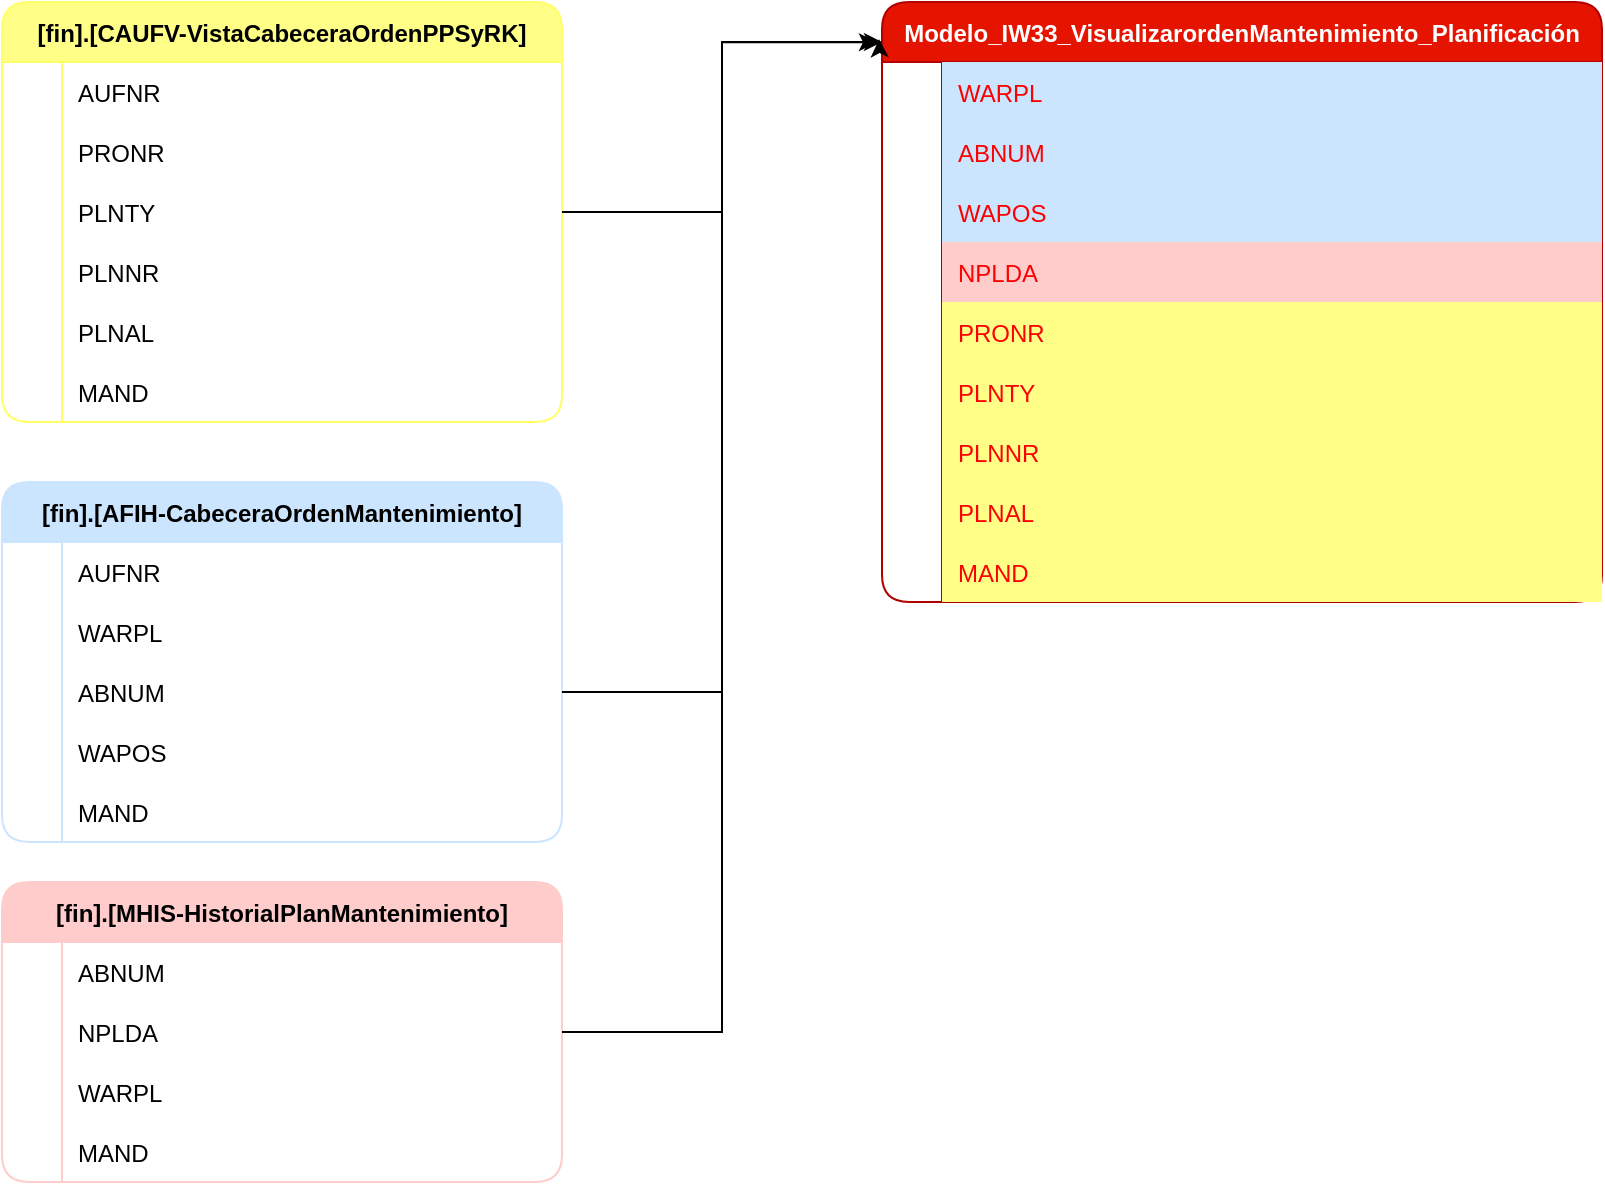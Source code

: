 <mxfile version="21.6.2" type="github">
  <diagram id="R2lEEEUBdFMjLlhIrx00" name="Page-1">
    <mxGraphModel dx="1172" dy="674" grid="0" gridSize="10" guides="1" tooltips="1" connect="1" arrows="1" fold="1" page="1" pageScale="1" pageWidth="850" pageHeight="1100" math="0" shadow="0" extFonts="Permanent Marker^https://fonts.googleapis.com/css?family=Permanent+Marker">
      <root>
        <mxCell id="0" />
        <mxCell id="1" parent="0" />
        <mxCell id="Yfy5IZ_pVCx8_Dp_kJbK-1" value="Modelo_IW33_VisualizarordenMantenimiento_Planificación" style="shape=table;startSize=30;container=1;collapsible=1;childLayout=tableLayout;fixedRows=1;rowLines=0;fontStyle=1;align=center;resizeLast=1;rounded=1;fillColor=#e51400;fontColor=#ffffff;strokeColor=#B20000;" vertex="1" parent="1">
          <mxGeometry x="480" y="80" width="360" height="300" as="geometry" />
        </mxCell>
        <mxCell id="Yfy5IZ_pVCx8_Dp_kJbK-2" value="" style="shape=tableRow;horizontal=0;startSize=0;swimlaneHead=0;swimlaneBody=0;fillColor=none;collapsible=0;dropTarget=0;points=[[0,0.5],[1,0.5]];portConstraint=eastwest;strokeColor=inherit;top=0;left=0;right=0;bottom=0;" vertex="1" parent="Yfy5IZ_pVCx8_Dp_kJbK-1">
          <mxGeometry y="30" width="360" height="30" as="geometry" />
        </mxCell>
        <mxCell id="Yfy5IZ_pVCx8_Dp_kJbK-3" value="" style="shape=partialRectangle;overflow=hidden;connectable=0;fillColor=none;strokeColor=inherit;top=0;left=0;bottom=0;right=0;" vertex="1" parent="Yfy5IZ_pVCx8_Dp_kJbK-2">
          <mxGeometry width="30" height="30" as="geometry">
            <mxRectangle width="30" height="30" as="alternateBounds" />
          </mxGeometry>
        </mxCell>
        <mxCell id="Yfy5IZ_pVCx8_Dp_kJbK-4" value="WARPL" style="shape=partialRectangle;overflow=hidden;connectable=0;fillColor=#cce5ff;align=left;strokeColor=#36393d;top=0;left=0;bottom=0;right=0;spacingLeft=6;fontColor=#FF0000;" vertex="1" parent="Yfy5IZ_pVCx8_Dp_kJbK-2">
          <mxGeometry x="30" width="330" height="30" as="geometry">
            <mxRectangle width="330" height="30" as="alternateBounds" />
          </mxGeometry>
        </mxCell>
        <mxCell id="Yfy5IZ_pVCx8_Dp_kJbK-5" value="" style="shape=tableRow;horizontal=0;startSize=0;swimlaneHead=0;swimlaneBody=0;fillColor=none;collapsible=0;dropTarget=0;points=[[0,0.5],[1,0.5]];portConstraint=eastwest;strokeColor=inherit;top=0;left=0;right=0;bottom=0;" vertex="1" parent="Yfy5IZ_pVCx8_Dp_kJbK-1">
          <mxGeometry y="60" width="360" height="30" as="geometry" />
        </mxCell>
        <mxCell id="Yfy5IZ_pVCx8_Dp_kJbK-6" value="" style="shape=partialRectangle;overflow=hidden;connectable=0;fillColor=none;strokeColor=inherit;top=0;left=0;bottom=0;right=0;" vertex="1" parent="Yfy5IZ_pVCx8_Dp_kJbK-5">
          <mxGeometry width="30" height="30" as="geometry">
            <mxRectangle width="30" height="30" as="alternateBounds" />
          </mxGeometry>
        </mxCell>
        <mxCell id="Yfy5IZ_pVCx8_Dp_kJbK-7" value="ABNUM" style="shape=partialRectangle;overflow=hidden;connectable=0;fillColor=#cce5ff;align=left;strokeColor=#36393d;top=0;left=0;bottom=0;right=0;spacingLeft=6;fontColor=#FF0000;" vertex="1" parent="Yfy5IZ_pVCx8_Dp_kJbK-5">
          <mxGeometry x="30" width="330" height="30" as="geometry">
            <mxRectangle width="330" height="30" as="alternateBounds" />
          </mxGeometry>
        </mxCell>
        <mxCell id="Yfy5IZ_pVCx8_Dp_kJbK-8" value="" style="shape=tableRow;horizontal=0;startSize=0;swimlaneHead=0;swimlaneBody=0;fillColor=none;collapsible=0;dropTarget=0;points=[[0,0.5],[1,0.5]];portConstraint=eastwest;strokeColor=inherit;top=0;left=0;right=0;bottom=0;" vertex="1" parent="Yfy5IZ_pVCx8_Dp_kJbK-1">
          <mxGeometry y="90" width="360" height="30" as="geometry" />
        </mxCell>
        <mxCell id="Yfy5IZ_pVCx8_Dp_kJbK-9" value="" style="shape=partialRectangle;overflow=hidden;connectable=0;fillColor=none;strokeColor=inherit;top=0;left=0;bottom=0;right=0;" vertex="1" parent="Yfy5IZ_pVCx8_Dp_kJbK-8">
          <mxGeometry width="30" height="30" as="geometry">
            <mxRectangle width="30" height="30" as="alternateBounds" />
          </mxGeometry>
        </mxCell>
        <mxCell id="Yfy5IZ_pVCx8_Dp_kJbK-10" value="WAPOS" style="shape=partialRectangle;overflow=hidden;connectable=0;fillColor=#cce5ff;align=left;strokeColor=#36393d;top=0;left=0;bottom=0;right=0;spacingLeft=6;fontColor=#FF0000;" vertex="1" parent="Yfy5IZ_pVCx8_Dp_kJbK-8">
          <mxGeometry x="30" width="330" height="30" as="geometry">
            <mxRectangle width="330" height="30" as="alternateBounds" />
          </mxGeometry>
        </mxCell>
        <mxCell id="Yfy5IZ_pVCx8_Dp_kJbK-11" value="" style="shape=tableRow;horizontal=0;startSize=0;swimlaneHead=0;swimlaneBody=0;fillColor=none;collapsible=0;dropTarget=0;points=[[0,0.5],[1,0.5]];portConstraint=eastwest;strokeColor=inherit;top=0;left=0;right=0;bottom=0;" vertex="1" parent="Yfy5IZ_pVCx8_Dp_kJbK-1">
          <mxGeometry y="120" width="360" height="30" as="geometry" />
        </mxCell>
        <mxCell id="Yfy5IZ_pVCx8_Dp_kJbK-12" value="" style="shape=partialRectangle;overflow=hidden;connectable=0;fillColor=none;strokeColor=inherit;top=0;left=0;bottom=0;right=0;" vertex="1" parent="Yfy5IZ_pVCx8_Dp_kJbK-11">
          <mxGeometry width="30" height="30" as="geometry">
            <mxRectangle width="30" height="30" as="alternateBounds" />
          </mxGeometry>
        </mxCell>
        <mxCell id="Yfy5IZ_pVCx8_Dp_kJbK-13" value="NPLDA" style="shape=partialRectangle;overflow=hidden;connectable=0;fillColor=#ffcccc;align=left;strokeColor=#36393d;top=0;left=0;bottom=0;right=0;spacingLeft=6;fontColor=#FF0000;" vertex="1" parent="Yfy5IZ_pVCx8_Dp_kJbK-11">
          <mxGeometry x="30" width="330" height="30" as="geometry">
            <mxRectangle width="330" height="30" as="alternateBounds" />
          </mxGeometry>
        </mxCell>
        <mxCell id="Yfy5IZ_pVCx8_Dp_kJbK-14" value="" style="shape=tableRow;horizontal=0;startSize=0;swimlaneHead=0;swimlaneBody=0;fillColor=none;collapsible=0;dropTarget=0;points=[[0,0.5],[1,0.5]];portConstraint=eastwest;strokeColor=inherit;top=0;left=0;right=0;bottom=0;" vertex="1" parent="Yfy5IZ_pVCx8_Dp_kJbK-1">
          <mxGeometry y="150" width="360" height="30" as="geometry" />
        </mxCell>
        <mxCell id="Yfy5IZ_pVCx8_Dp_kJbK-15" value="" style="shape=partialRectangle;overflow=hidden;connectable=0;fillColor=none;strokeColor=inherit;top=0;left=0;bottom=0;right=0;" vertex="1" parent="Yfy5IZ_pVCx8_Dp_kJbK-14">
          <mxGeometry width="30" height="30" as="geometry">
            <mxRectangle width="30" height="30" as="alternateBounds" />
          </mxGeometry>
        </mxCell>
        <mxCell id="Yfy5IZ_pVCx8_Dp_kJbK-16" value="PRONR" style="shape=partialRectangle;overflow=hidden;connectable=0;fillColor=#ffff88;align=left;strokeColor=#36393d;top=0;left=0;bottom=0;right=0;spacingLeft=6;fontColor=#FF0000;" vertex="1" parent="Yfy5IZ_pVCx8_Dp_kJbK-14">
          <mxGeometry x="30" width="330" height="30" as="geometry">
            <mxRectangle width="330" height="30" as="alternateBounds" />
          </mxGeometry>
        </mxCell>
        <mxCell id="Yfy5IZ_pVCx8_Dp_kJbK-17" value="" style="shape=tableRow;horizontal=0;startSize=0;swimlaneHead=0;swimlaneBody=0;fillColor=none;collapsible=0;dropTarget=0;points=[[0,0.5],[1,0.5]];portConstraint=eastwest;strokeColor=inherit;top=0;left=0;right=0;bottom=0;" vertex="1" parent="Yfy5IZ_pVCx8_Dp_kJbK-1">
          <mxGeometry y="180" width="360" height="30" as="geometry" />
        </mxCell>
        <mxCell id="Yfy5IZ_pVCx8_Dp_kJbK-18" value="" style="shape=partialRectangle;overflow=hidden;connectable=0;fillColor=none;strokeColor=inherit;top=0;left=0;bottom=0;right=0;" vertex="1" parent="Yfy5IZ_pVCx8_Dp_kJbK-17">
          <mxGeometry width="30" height="30" as="geometry">
            <mxRectangle width="30" height="30" as="alternateBounds" />
          </mxGeometry>
        </mxCell>
        <mxCell id="Yfy5IZ_pVCx8_Dp_kJbK-19" value="PLNTY" style="shape=partialRectangle;overflow=hidden;connectable=0;fillColor=#ffff88;align=left;strokeColor=#36393d;top=0;left=0;bottom=0;right=0;spacingLeft=6;fontColor=#FF0000;" vertex="1" parent="Yfy5IZ_pVCx8_Dp_kJbK-17">
          <mxGeometry x="30" width="330" height="30" as="geometry">
            <mxRectangle width="330" height="30" as="alternateBounds" />
          </mxGeometry>
        </mxCell>
        <mxCell id="Yfy5IZ_pVCx8_Dp_kJbK-20" value="" style="shape=tableRow;horizontal=0;startSize=0;swimlaneHead=0;swimlaneBody=0;fillColor=none;collapsible=0;dropTarget=0;points=[[0,0.5],[1,0.5]];portConstraint=eastwest;strokeColor=inherit;top=0;left=0;right=0;bottom=0;" vertex="1" parent="Yfy5IZ_pVCx8_Dp_kJbK-1">
          <mxGeometry y="210" width="360" height="30" as="geometry" />
        </mxCell>
        <mxCell id="Yfy5IZ_pVCx8_Dp_kJbK-21" value="" style="shape=partialRectangle;overflow=hidden;connectable=0;fillColor=none;strokeColor=inherit;top=0;left=0;bottom=0;right=0;" vertex="1" parent="Yfy5IZ_pVCx8_Dp_kJbK-20">
          <mxGeometry width="30" height="30" as="geometry">
            <mxRectangle width="30" height="30" as="alternateBounds" />
          </mxGeometry>
        </mxCell>
        <mxCell id="Yfy5IZ_pVCx8_Dp_kJbK-22" value="PLNNR" style="shape=partialRectangle;overflow=hidden;connectable=0;fillColor=#ffff88;align=left;strokeColor=#36393d;top=0;left=0;bottom=0;right=0;spacingLeft=6;fontColor=#FF0000;" vertex="1" parent="Yfy5IZ_pVCx8_Dp_kJbK-20">
          <mxGeometry x="30" width="330" height="30" as="geometry">
            <mxRectangle width="330" height="30" as="alternateBounds" />
          </mxGeometry>
        </mxCell>
        <mxCell id="Yfy5IZ_pVCx8_Dp_kJbK-23" value="" style="shape=tableRow;horizontal=0;startSize=0;swimlaneHead=0;swimlaneBody=0;fillColor=none;collapsible=0;dropTarget=0;points=[[0,0.5],[1,0.5]];portConstraint=eastwest;strokeColor=inherit;top=0;left=0;right=0;bottom=0;" vertex="1" parent="Yfy5IZ_pVCx8_Dp_kJbK-1">
          <mxGeometry y="240" width="360" height="30" as="geometry" />
        </mxCell>
        <mxCell id="Yfy5IZ_pVCx8_Dp_kJbK-24" value="" style="shape=partialRectangle;overflow=hidden;connectable=0;fillColor=none;strokeColor=inherit;top=0;left=0;bottom=0;right=0;" vertex="1" parent="Yfy5IZ_pVCx8_Dp_kJbK-23">
          <mxGeometry width="30" height="30" as="geometry">
            <mxRectangle width="30" height="30" as="alternateBounds" />
          </mxGeometry>
        </mxCell>
        <mxCell id="Yfy5IZ_pVCx8_Dp_kJbK-25" value="PLNAL" style="shape=partialRectangle;overflow=hidden;connectable=0;fillColor=#ffff88;align=left;strokeColor=#36393d;top=0;left=0;bottom=0;right=0;spacingLeft=6;fontColor=#FF0000;" vertex="1" parent="Yfy5IZ_pVCx8_Dp_kJbK-23">
          <mxGeometry x="30" width="330" height="30" as="geometry">
            <mxRectangle width="330" height="30" as="alternateBounds" />
          </mxGeometry>
        </mxCell>
        <mxCell id="Yfy5IZ_pVCx8_Dp_kJbK-26" value="" style="shape=tableRow;horizontal=0;startSize=0;swimlaneHead=0;swimlaneBody=0;fillColor=none;collapsible=0;dropTarget=0;points=[[0,0.5],[1,0.5]];portConstraint=eastwest;strokeColor=inherit;top=0;left=0;right=0;bottom=0;" vertex="1" parent="Yfy5IZ_pVCx8_Dp_kJbK-1">
          <mxGeometry y="270" width="360" height="30" as="geometry" />
        </mxCell>
        <mxCell id="Yfy5IZ_pVCx8_Dp_kJbK-27" value="" style="shape=partialRectangle;overflow=hidden;connectable=0;fillColor=none;strokeColor=inherit;top=0;left=0;bottom=0;right=0;" vertex="1" parent="Yfy5IZ_pVCx8_Dp_kJbK-26">
          <mxGeometry width="30" height="30" as="geometry">
            <mxRectangle width="30" height="30" as="alternateBounds" />
          </mxGeometry>
        </mxCell>
        <mxCell id="Yfy5IZ_pVCx8_Dp_kJbK-28" value="MAND" style="shape=partialRectangle;overflow=hidden;connectable=0;fillColor=#ffff88;align=left;strokeColor=#36393d;top=0;left=0;bottom=0;right=0;spacingLeft=6;fontColor=#FF0000;" vertex="1" parent="Yfy5IZ_pVCx8_Dp_kJbK-26">
          <mxGeometry x="30" width="330" height="30" as="geometry">
            <mxRectangle width="330" height="30" as="alternateBounds" />
          </mxGeometry>
        </mxCell>
        <mxCell id="Yfy5IZ_pVCx8_Dp_kJbK-29" value="[fin].[CAUFV-VistaCabeceraOrdenPPSyRK]" style="shape=table;startSize=30;container=1;collapsible=1;childLayout=tableLayout;fixedRows=1;rowLines=0;fontStyle=1;align=center;resizeLast=1;rounded=1;fillColor=#ffff88;strokeColor=#FFFF66;" vertex="1" parent="1">
          <mxGeometry x="40" y="80" width="280" height="210" as="geometry" />
        </mxCell>
        <mxCell id="Yfy5IZ_pVCx8_Dp_kJbK-30" value="" style="shape=tableRow;horizontal=0;startSize=0;swimlaneHead=0;swimlaneBody=0;fillColor=none;collapsible=0;dropTarget=0;points=[[0,0.5],[1,0.5]];portConstraint=eastwest;strokeColor=inherit;top=0;left=0;right=0;bottom=0;" vertex="1" parent="Yfy5IZ_pVCx8_Dp_kJbK-29">
          <mxGeometry y="30" width="280" height="30" as="geometry" />
        </mxCell>
        <mxCell id="Yfy5IZ_pVCx8_Dp_kJbK-31" value="" style="shape=partialRectangle;overflow=hidden;connectable=0;fillColor=none;strokeColor=inherit;top=0;left=0;bottom=0;right=0;" vertex="1" parent="Yfy5IZ_pVCx8_Dp_kJbK-30">
          <mxGeometry width="30" height="30" as="geometry">
            <mxRectangle width="30" height="30" as="alternateBounds" />
          </mxGeometry>
        </mxCell>
        <mxCell id="Yfy5IZ_pVCx8_Dp_kJbK-32" value="AUFNR" style="shape=partialRectangle;overflow=hidden;connectable=0;fillColor=none;align=left;strokeColor=inherit;top=0;left=0;bottom=0;right=0;spacingLeft=6;" vertex="1" parent="Yfy5IZ_pVCx8_Dp_kJbK-30">
          <mxGeometry x="30" width="250" height="30" as="geometry">
            <mxRectangle width="250" height="30" as="alternateBounds" />
          </mxGeometry>
        </mxCell>
        <mxCell id="Yfy5IZ_pVCx8_Dp_kJbK-33" value="" style="shape=tableRow;horizontal=0;startSize=0;swimlaneHead=0;swimlaneBody=0;fillColor=none;collapsible=0;dropTarget=0;points=[[0,0.5],[1,0.5]];portConstraint=eastwest;strokeColor=inherit;top=0;left=0;right=0;bottom=0;" vertex="1" parent="Yfy5IZ_pVCx8_Dp_kJbK-29">
          <mxGeometry y="60" width="280" height="30" as="geometry" />
        </mxCell>
        <mxCell id="Yfy5IZ_pVCx8_Dp_kJbK-34" value="" style="shape=partialRectangle;overflow=hidden;connectable=0;fillColor=none;strokeColor=inherit;top=0;left=0;bottom=0;right=0;" vertex="1" parent="Yfy5IZ_pVCx8_Dp_kJbK-33">
          <mxGeometry width="30" height="30" as="geometry">
            <mxRectangle width="30" height="30" as="alternateBounds" />
          </mxGeometry>
        </mxCell>
        <mxCell id="Yfy5IZ_pVCx8_Dp_kJbK-35" value="PRONR" style="shape=partialRectangle;overflow=hidden;connectable=0;fillColor=none;align=left;strokeColor=inherit;top=0;left=0;bottom=0;right=0;spacingLeft=6;" vertex="1" parent="Yfy5IZ_pVCx8_Dp_kJbK-33">
          <mxGeometry x="30" width="250" height="30" as="geometry">
            <mxRectangle width="250" height="30" as="alternateBounds" />
          </mxGeometry>
        </mxCell>
        <mxCell id="Yfy5IZ_pVCx8_Dp_kJbK-36" value="" style="shape=tableRow;horizontal=0;startSize=0;swimlaneHead=0;swimlaneBody=0;fillColor=none;collapsible=0;dropTarget=0;points=[[0,0.5],[1,0.5]];portConstraint=eastwest;strokeColor=inherit;top=0;left=0;right=0;bottom=0;" vertex="1" parent="Yfy5IZ_pVCx8_Dp_kJbK-29">
          <mxGeometry y="90" width="280" height="30" as="geometry" />
        </mxCell>
        <mxCell id="Yfy5IZ_pVCx8_Dp_kJbK-37" value="" style="shape=partialRectangle;overflow=hidden;connectable=0;fillColor=none;strokeColor=inherit;top=0;left=0;bottom=0;right=0;" vertex="1" parent="Yfy5IZ_pVCx8_Dp_kJbK-36">
          <mxGeometry width="30" height="30" as="geometry">
            <mxRectangle width="30" height="30" as="alternateBounds" />
          </mxGeometry>
        </mxCell>
        <mxCell id="Yfy5IZ_pVCx8_Dp_kJbK-38" value="PLNTY" style="shape=partialRectangle;overflow=hidden;connectable=0;fillColor=none;align=left;strokeColor=inherit;top=0;left=0;bottom=0;right=0;spacingLeft=6;" vertex="1" parent="Yfy5IZ_pVCx8_Dp_kJbK-36">
          <mxGeometry x="30" width="250" height="30" as="geometry">
            <mxRectangle width="250" height="30" as="alternateBounds" />
          </mxGeometry>
        </mxCell>
        <mxCell id="Yfy5IZ_pVCx8_Dp_kJbK-39" value="" style="shape=tableRow;horizontal=0;startSize=0;swimlaneHead=0;swimlaneBody=0;fillColor=none;collapsible=0;dropTarget=0;points=[[0,0.5],[1,0.5]];portConstraint=eastwest;strokeColor=inherit;top=0;left=0;right=0;bottom=0;" vertex="1" parent="Yfy5IZ_pVCx8_Dp_kJbK-29">
          <mxGeometry y="120" width="280" height="30" as="geometry" />
        </mxCell>
        <mxCell id="Yfy5IZ_pVCx8_Dp_kJbK-40" value="" style="shape=partialRectangle;overflow=hidden;connectable=0;fillColor=none;strokeColor=inherit;top=0;left=0;bottom=0;right=0;" vertex="1" parent="Yfy5IZ_pVCx8_Dp_kJbK-39">
          <mxGeometry width="30" height="30" as="geometry">
            <mxRectangle width="30" height="30" as="alternateBounds" />
          </mxGeometry>
        </mxCell>
        <mxCell id="Yfy5IZ_pVCx8_Dp_kJbK-41" value="PLNNR" style="shape=partialRectangle;overflow=hidden;connectable=0;fillColor=none;align=left;strokeColor=inherit;top=0;left=0;bottom=0;right=0;spacingLeft=6;" vertex="1" parent="Yfy5IZ_pVCx8_Dp_kJbK-39">
          <mxGeometry x="30" width="250" height="30" as="geometry">
            <mxRectangle width="250" height="30" as="alternateBounds" />
          </mxGeometry>
        </mxCell>
        <mxCell id="Yfy5IZ_pVCx8_Dp_kJbK-42" value="" style="shape=tableRow;horizontal=0;startSize=0;swimlaneHead=0;swimlaneBody=0;fillColor=none;collapsible=0;dropTarget=0;points=[[0,0.5],[1,0.5]];portConstraint=eastwest;strokeColor=inherit;top=0;left=0;right=0;bottom=0;" vertex="1" parent="Yfy5IZ_pVCx8_Dp_kJbK-29">
          <mxGeometry y="150" width="280" height="30" as="geometry" />
        </mxCell>
        <mxCell id="Yfy5IZ_pVCx8_Dp_kJbK-43" value="" style="shape=partialRectangle;overflow=hidden;connectable=0;fillColor=none;strokeColor=inherit;top=0;left=0;bottom=0;right=0;" vertex="1" parent="Yfy5IZ_pVCx8_Dp_kJbK-42">
          <mxGeometry width="30" height="30" as="geometry">
            <mxRectangle width="30" height="30" as="alternateBounds" />
          </mxGeometry>
        </mxCell>
        <mxCell id="Yfy5IZ_pVCx8_Dp_kJbK-44" value="PLNAL" style="shape=partialRectangle;overflow=hidden;connectable=0;fillColor=none;align=left;strokeColor=inherit;top=0;left=0;bottom=0;right=0;spacingLeft=6;" vertex="1" parent="Yfy5IZ_pVCx8_Dp_kJbK-42">
          <mxGeometry x="30" width="250" height="30" as="geometry">
            <mxRectangle width="250" height="30" as="alternateBounds" />
          </mxGeometry>
        </mxCell>
        <mxCell id="Yfy5IZ_pVCx8_Dp_kJbK-45" value="" style="shape=tableRow;horizontal=0;startSize=0;swimlaneHead=0;swimlaneBody=0;fillColor=none;collapsible=0;dropTarget=0;points=[[0,0.5],[1,0.5]];portConstraint=eastwest;strokeColor=inherit;top=0;left=0;right=0;bottom=0;" vertex="1" parent="Yfy5IZ_pVCx8_Dp_kJbK-29">
          <mxGeometry y="180" width="280" height="30" as="geometry" />
        </mxCell>
        <mxCell id="Yfy5IZ_pVCx8_Dp_kJbK-46" value="" style="shape=partialRectangle;overflow=hidden;connectable=0;fillColor=none;strokeColor=inherit;top=0;left=0;bottom=0;right=0;" vertex="1" parent="Yfy5IZ_pVCx8_Dp_kJbK-45">
          <mxGeometry width="30" height="30" as="geometry">
            <mxRectangle width="30" height="30" as="alternateBounds" />
          </mxGeometry>
        </mxCell>
        <mxCell id="Yfy5IZ_pVCx8_Dp_kJbK-47" value="MAND" style="shape=partialRectangle;overflow=hidden;connectable=0;fillColor=none;align=left;strokeColor=inherit;top=0;left=0;bottom=0;right=0;spacingLeft=6;" vertex="1" parent="Yfy5IZ_pVCx8_Dp_kJbK-45">
          <mxGeometry x="30" width="250" height="30" as="geometry">
            <mxRectangle width="250" height="30" as="alternateBounds" />
          </mxGeometry>
        </mxCell>
        <mxCell id="Yfy5IZ_pVCx8_Dp_kJbK-48" value="[fin].[AFIH-CabeceraOrdenMantenimiento]" style="shape=table;startSize=30;container=1;collapsible=1;childLayout=tableLayout;fixedRows=1;rowLines=0;fontStyle=1;align=center;resizeLast=1;rounded=1;fillColor=#cce5ff;strokeColor=#CCE5FF;" vertex="1" parent="1">
          <mxGeometry x="40" y="320" width="280" height="180" as="geometry" />
        </mxCell>
        <mxCell id="Yfy5IZ_pVCx8_Dp_kJbK-49" value="" style="shape=tableRow;horizontal=0;startSize=0;swimlaneHead=0;swimlaneBody=0;fillColor=none;collapsible=0;dropTarget=0;points=[[0,0.5],[1,0.5]];portConstraint=eastwest;strokeColor=inherit;top=0;left=0;right=0;bottom=0;" vertex="1" parent="Yfy5IZ_pVCx8_Dp_kJbK-48">
          <mxGeometry y="30" width="280" height="30" as="geometry" />
        </mxCell>
        <mxCell id="Yfy5IZ_pVCx8_Dp_kJbK-50" value="" style="shape=partialRectangle;overflow=hidden;connectable=0;fillColor=none;strokeColor=inherit;top=0;left=0;bottom=0;right=0;" vertex="1" parent="Yfy5IZ_pVCx8_Dp_kJbK-49">
          <mxGeometry width="30" height="30" as="geometry">
            <mxRectangle width="30" height="30" as="alternateBounds" />
          </mxGeometry>
        </mxCell>
        <mxCell id="Yfy5IZ_pVCx8_Dp_kJbK-51" value="AUFNR" style="shape=partialRectangle;overflow=hidden;connectable=0;fillColor=none;align=left;strokeColor=inherit;top=0;left=0;bottom=0;right=0;spacingLeft=6;" vertex="1" parent="Yfy5IZ_pVCx8_Dp_kJbK-49">
          <mxGeometry x="30" width="250" height="30" as="geometry">
            <mxRectangle width="250" height="30" as="alternateBounds" />
          </mxGeometry>
        </mxCell>
        <mxCell id="Yfy5IZ_pVCx8_Dp_kJbK-52" value="" style="shape=tableRow;horizontal=0;startSize=0;swimlaneHead=0;swimlaneBody=0;fillColor=none;collapsible=0;dropTarget=0;points=[[0,0.5],[1,0.5]];portConstraint=eastwest;strokeColor=inherit;top=0;left=0;right=0;bottom=0;" vertex="1" parent="Yfy5IZ_pVCx8_Dp_kJbK-48">
          <mxGeometry y="60" width="280" height="30" as="geometry" />
        </mxCell>
        <mxCell id="Yfy5IZ_pVCx8_Dp_kJbK-53" value="" style="shape=partialRectangle;overflow=hidden;connectable=0;fillColor=none;strokeColor=inherit;top=0;left=0;bottom=0;right=0;" vertex="1" parent="Yfy5IZ_pVCx8_Dp_kJbK-52">
          <mxGeometry width="30" height="30" as="geometry">
            <mxRectangle width="30" height="30" as="alternateBounds" />
          </mxGeometry>
        </mxCell>
        <mxCell id="Yfy5IZ_pVCx8_Dp_kJbK-54" value="WARPL" style="shape=partialRectangle;overflow=hidden;connectable=0;fillColor=none;align=left;strokeColor=inherit;top=0;left=0;bottom=0;right=0;spacingLeft=6;" vertex="1" parent="Yfy5IZ_pVCx8_Dp_kJbK-52">
          <mxGeometry x="30" width="250" height="30" as="geometry">
            <mxRectangle width="250" height="30" as="alternateBounds" />
          </mxGeometry>
        </mxCell>
        <mxCell id="Yfy5IZ_pVCx8_Dp_kJbK-55" value="" style="shape=tableRow;horizontal=0;startSize=0;swimlaneHead=0;swimlaneBody=0;fillColor=none;collapsible=0;dropTarget=0;points=[[0,0.5],[1,0.5]];portConstraint=eastwest;strokeColor=inherit;top=0;left=0;right=0;bottom=0;" vertex="1" parent="Yfy5IZ_pVCx8_Dp_kJbK-48">
          <mxGeometry y="90" width="280" height="30" as="geometry" />
        </mxCell>
        <mxCell id="Yfy5IZ_pVCx8_Dp_kJbK-56" value="" style="shape=partialRectangle;overflow=hidden;connectable=0;fillColor=none;strokeColor=inherit;top=0;left=0;bottom=0;right=0;" vertex="1" parent="Yfy5IZ_pVCx8_Dp_kJbK-55">
          <mxGeometry width="30" height="30" as="geometry">
            <mxRectangle width="30" height="30" as="alternateBounds" />
          </mxGeometry>
        </mxCell>
        <mxCell id="Yfy5IZ_pVCx8_Dp_kJbK-57" value="ABNUM" style="shape=partialRectangle;overflow=hidden;connectable=0;fillColor=none;align=left;strokeColor=inherit;top=0;left=0;bottom=0;right=0;spacingLeft=6;" vertex="1" parent="Yfy5IZ_pVCx8_Dp_kJbK-55">
          <mxGeometry x="30" width="250" height="30" as="geometry">
            <mxRectangle width="250" height="30" as="alternateBounds" />
          </mxGeometry>
        </mxCell>
        <mxCell id="Yfy5IZ_pVCx8_Dp_kJbK-58" value="" style="shape=tableRow;horizontal=0;startSize=0;swimlaneHead=0;swimlaneBody=0;fillColor=none;collapsible=0;dropTarget=0;points=[[0,0.5],[1,0.5]];portConstraint=eastwest;strokeColor=inherit;top=0;left=0;right=0;bottom=0;" vertex="1" parent="Yfy5IZ_pVCx8_Dp_kJbK-48">
          <mxGeometry y="120" width="280" height="30" as="geometry" />
        </mxCell>
        <mxCell id="Yfy5IZ_pVCx8_Dp_kJbK-59" value="" style="shape=partialRectangle;overflow=hidden;connectable=0;fillColor=none;strokeColor=inherit;top=0;left=0;bottom=0;right=0;" vertex="1" parent="Yfy5IZ_pVCx8_Dp_kJbK-58">
          <mxGeometry width="30" height="30" as="geometry">
            <mxRectangle width="30" height="30" as="alternateBounds" />
          </mxGeometry>
        </mxCell>
        <mxCell id="Yfy5IZ_pVCx8_Dp_kJbK-60" value="WAPOS" style="shape=partialRectangle;overflow=hidden;connectable=0;fillColor=none;align=left;strokeColor=inherit;top=0;left=0;bottom=0;right=0;spacingLeft=6;" vertex="1" parent="Yfy5IZ_pVCx8_Dp_kJbK-58">
          <mxGeometry x="30" width="250" height="30" as="geometry">
            <mxRectangle width="250" height="30" as="alternateBounds" />
          </mxGeometry>
        </mxCell>
        <mxCell id="Yfy5IZ_pVCx8_Dp_kJbK-61" value="" style="shape=tableRow;horizontal=0;startSize=0;swimlaneHead=0;swimlaneBody=0;fillColor=none;collapsible=0;dropTarget=0;points=[[0,0.5],[1,0.5]];portConstraint=eastwest;strokeColor=inherit;top=0;left=0;right=0;bottom=0;" vertex="1" parent="Yfy5IZ_pVCx8_Dp_kJbK-48">
          <mxGeometry y="150" width="280" height="30" as="geometry" />
        </mxCell>
        <mxCell id="Yfy5IZ_pVCx8_Dp_kJbK-62" value="" style="shape=partialRectangle;overflow=hidden;connectable=0;fillColor=none;strokeColor=inherit;top=0;left=0;bottom=0;right=0;" vertex="1" parent="Yfy5IZ_pVCx8_Dp_kJbK-61">
          <mxGeometry width="30" height="30" as="geometry">
            <mxRectangle width="30" height="30" as="alternateBounds" />
          </mxGeometry>
        </mxCell>
        <mxCell id="Yfy5IZ_pVCx8_Dp_kJbK-63" value="MAND" style="shape=partialRectangle;overflow=hidden;connectable=0;fillColor=none;align=left;strokeColor=inherit;top=0;left=0;bottom=0;right=0;spacingLeft=6;" vertex="1" parent="Yfy5IZ_pVCx8_Dp_kJbK-61">
          <mxGeometry x="30" width="250" height="30" as="geometry">
            <mxRectangle width="250" height="30" as="alternateBounds" />
          </mxGeometry>
        </mxCell>
        <mxCell id="Yfy5IZ_pVCx8_Dp_kJbK-64" value="[fin].[MHIS-HistorialPlanMantenimiento]" style="shape=table;startSize=30;container=1;collapsible=1;childLayout=tableLayout;fixedRows=1;rowLines=0;fontStyle=1;align=center;resizeLast=1;rounded=1;fillColor=#FFCCCC;strokeColor=#FFCCCC;" vertex="1" parent="1">
          <mxGeometry x="40" y="520" width="280" height="150" as="geometry" />
        </mxCell>
        <mxCell id="Yfy5IZ_pVCx8_Dp_kJbK-65" value="" style="shape=tableRow;horizontal=0;startSize=0;swimlaneHead=0;swimlaneBody=0;fillColor=none;collapsible=0;dropTarget=0;points=[[0,0.5],[1,0.5]];portConstraint=eastwest;strokeColor=inherit;top=0;left=0;right=0;bottom=0;" vertex="1" parent="Yfy5IZ_pVCx8_Dp_kJbK-64">
          <mxGeometry y="30" width="280" height="30" as="geometry" />
        </mxCell>
        <mxCell id="Yfy5IZ_pVCx8_Dp_kJbK-66" value="" style="shape=partialRectangle;overflow=hidden;connectable=0;fillColor=none;strokeColor=inherit;top=0;left=0;bottom=0;right=0;" vertex="1" parent="Yfy5IZ_pVCx8_Dp_kJbK-65">
          <mxGeometry width="30" height="30" as="geometry">
            <mxRectangle width="30" height="30" as="alternateBounds" />
          </mxGeometry>
        </mxCell>
        <mxCell id="Yfy5IZ_pVCx8_Dp_kJbK-67" value="ABNUM" style="shape=partialRectangle;overflow=hidden;connectable=0;fillColor=none;align=left;strokeColor=inherit;top=0;left=0;bottom=0;right=0;spacingLeft=6;" vertex="1" parent="Yfy5IZ_pVCx8_Dp_kJbK-65">
          <mxGeometry x="30" width="250" height="30" as="geometry">
            <mxRectangle width="250" height="30" as="alternateBounds" />
          </mxGeometry>
        </mxCell>
        <mxCell id="Yfy5IZ_pVCx8_Dp_kJbK-68" value="" style="shape=tableRow;horizontal=0;startSize=0;swimlaneHead=0;swimlaneBody=0;fillColor=none;collapsible=0;dropTarget=0;points=[[0,0.5],[1,0.5]];portConstraint=eastwest;strokeColor=inherit;top=0;left=0;right=0;bottom=0;" vertex="1" parent="Yfy5IZ_pVCx8_Dp_kJbK-64">
          <mxGeometry y="60" width="280" height="30" as="geometry" />
        </mxCell>
        <mxCell id="Yfy5IZ_pVCx8_Dp_kJbK-69" value="" style="shape=partialRectangle;overflow=hidden;connectable=0;fillColor=none;strokeColor=inherit;top=0;left=0;bottom=0;right=0;" vertex="1" parent="Yfy5IZ_pVCx8_Dp_kJbK-68">
          <mxGeometry width="30" height="30" as="geometry">
            <mxRectangle width="30" height="30" as="alternateBounds" />
          </mxGeometry>
        </mxCell>
        <mxCell id="Yfy5IZ_pVCx8_Dp_kJbK-70" value="NPLDA" style="shape=partialRectangle;overflow=hidden;connectable=0;fillColor=none;align=left;strokeColor=inherit;top=0;left=0;bottom=0;right=0;spacingLeft=6;" vertex="1" parent="Yfy5IZ_pVCx8_Dp_kJbK-68">
          <mxGeometry x="30" width="250" height="30" as="geometry">
            <mxRectangle width="250" height="30" as="alternateBounds" />
          </mxGeometry>
        </mxCell>
        <mxCell id="Yfy5IZ_pVCx8_Dp_kJbK-71" value="" style="shape=tableRow;horizontal=0;startSize=0;swimlaneHead=0;swimlaneBody=0;fillColor=none;collapsible=0;dropTarget=0;points=[[0,0.5],[1,0.5]];portConstraint=eastwest;strokeColor=inherit;top=0;left=0;right=0;bottom=0;" vertex="1" parent="Yfy5IZ_pVCx8_Dp_kJbK-64">
          <mxGeometry y="90" width="280" height="30" as="geometry" />
        </mxCell>
        <mxCell id="Yfy5IZ_pVCx8_Dp_kJbK-72" value="" style="shape=partialRectangle;overflow=hidden;connectable=0;fillColor=none;strokeColor=inherit;top=0;left=0;bottom=0;right=0;" vertex="1" parent="Yfy5IZ_pVCx8_Dp_kJbK-71">
          <mxGeometry width="30" height="30" as="geometry">
            <mxRectangle width="30" height="30" as="alternateBounds" />
          </mxGeometry>
        </mxCell>
        <mxCell id="Yfy5IZ_pVCx8_Dp_kJbK-73" value="WARPL" style="shape=partialRectangle;overflow=hidden;connectable=0;fillColor=none;align=left;strokeColor=inherit;top=0;left=0;bottom=0;right=0;spacingLeft=6;" vertex="1" parent="Yfy5IZ_pVCx8_Dp_kJbK-71">
          <mxGeometry x="30" width="250" height="30" as="geometry">
            <mxRectangle width="250" height="30" as="alternateBounds" />
          </mxGeometry>
        </mxCell>
        <mxCell id="Yfy5IZ_pVCx8_Dp_kJbK-74" value="" style="shape=tableRow;horizontal=0;startSize=0;swimlaneHead=0;swimlaneBody=0;fillColor=none;collapsible=0;dropTarget=0;points=[[0,0.5],[1,0.5]];portConstraint=eastwest;strokeColor=inherit;top=0;left=0;right=0;bottom=0;" vertex="1" parent="Yfy5IZ_pVCx8_Dp_kJbK-64">
          <mxGeometry y="120" width="280" height="30" as="geometry" />
        </mxCell>
        <mxCell id="Yfy5IZ_pVCx8_Dp_kJbK-75" value="" style="shape=partialRectangle;overflow=hidden;connectable=0;fillColor=none;strokeColor=inherit;top=0;left=0;bottom=0;right=0;" vertex="1" parent="Yfy5IZ_pVCx8_Dp_kJbK-74">
          <mxGeometry width="30" height="30" as="geometry">
            <mxRectangle width="30" height="30" as="alternateBounds" />
          </mxGeometry>
        </mxCell>
        <mxCell id="Yfy5IZ_pVCx8_Dp_kJbK-76" value="MAND" style="shape=partialRectangle;overflow=hidden;connectable=0;fillColor=none;align=left;strokeColor=inherit;top=0;left=0;bottom=0;right=0;spacingLeft=6;" vertex="1" parent="Yfy5IZ_pVCx8_Dp_kJbK-74">
          <mxGeometry x="30" width="250" height="30" as="geometry">
            <mxRectangle width="250" height="30" as="alternateBounds" />
          </mxGeometry>
        </mxCell>
        <mxCell id="Yfy5IZ_pVCx8_Dp_kJbK-77" style="edgeStyle=orthogonalEdgeStyle;rounded=0;orthogonalLoop=1;jettySize=auto;html=1;exitX=1;exitY=0.5;exitDx=0;exitDy=0;entryX=-0.004;entryY=0.062;entryDx=0;entryDy=0;entryPerimeter=0;fontColor=#FF0000;" edge="1" parent="1" source="Yfy5IZ_pVCx8_Dp_kJbK-36" target="Yfy5IZ_pVCx8_Dp_kJbK-1">
          <mxGeometry relative="1" as="geometry">
            <Array as="points">
              <mxPoint x="400" y="185" />
              <mxPoint x="400" y="100" />
              <mxPoint x="479" y="100" />
            </Array>
          </mxGeometry>
        </mxCell>
        <mxCell id="Yfy5IZ_pVCx8_Dp_kJbK-78" style="edgeStyle=orthogonalEdgeStyle;rounded=0;orthogonalLoop=1;jettySize=auto;html=1;exitX=1;exitY=0.5;exitDx=0;exitDy=0;fontColor=#FF0000;" edge="1" parent="1" source="Yfy5IZ_pVCx8_Dp_kJbK-55" target="Yfy5IZ_pVCx8_Dp_kJbK-1">
          <mxGeometry relative="1" as="geometry">
            <mxPoint x="350" y="320" as="sourcePoint" />
            <mxPoint x="460" y="160" as="targetPoint" />
            <Array as="points">
              <mxPoint x="400" y="425" />
              <mxPoint x="400" y="100" />
            </Array>
          </mxGeometry>
        </mxCell>
        <mxCell id="Yfy5IZ_pVCx8_Dp_kJbK-79" style="edgeStyle=orthogonalEdgeStyle;rounded=0;orthogonalLoop=1;jettySize=auto;html=1;exitX=1;exitY=0.5;exitDx=0;exitDy=0;entryX=-0.007;entryY=0.067;entryDx=0;entryDy=0;entryPerimeter=0;fontColor=#FF0000;labelBorderColor=#FF0000;" edge="1" parent="1" source="Yfy5IZ_pVCx8_Dp_kJbK-68" target="Yfy5IZ_pVCx8_Dp_kJbK-1">
          <mxGeometry relative="1" as="geometry">
            <mxPoint x="330" y="435" as="sourcePoint" />
            <mxPoint x="400" y="80" as="targetPoint" />
            <Array as="points">
              <mxPoint x="400" y="595" />
              <mxPoint x="400" y="100" />
            </Array>
          </mxGeometry>
        </mxCell>
      </root>
    </mxGraphModel>
  </diagram>
</mxfile>
